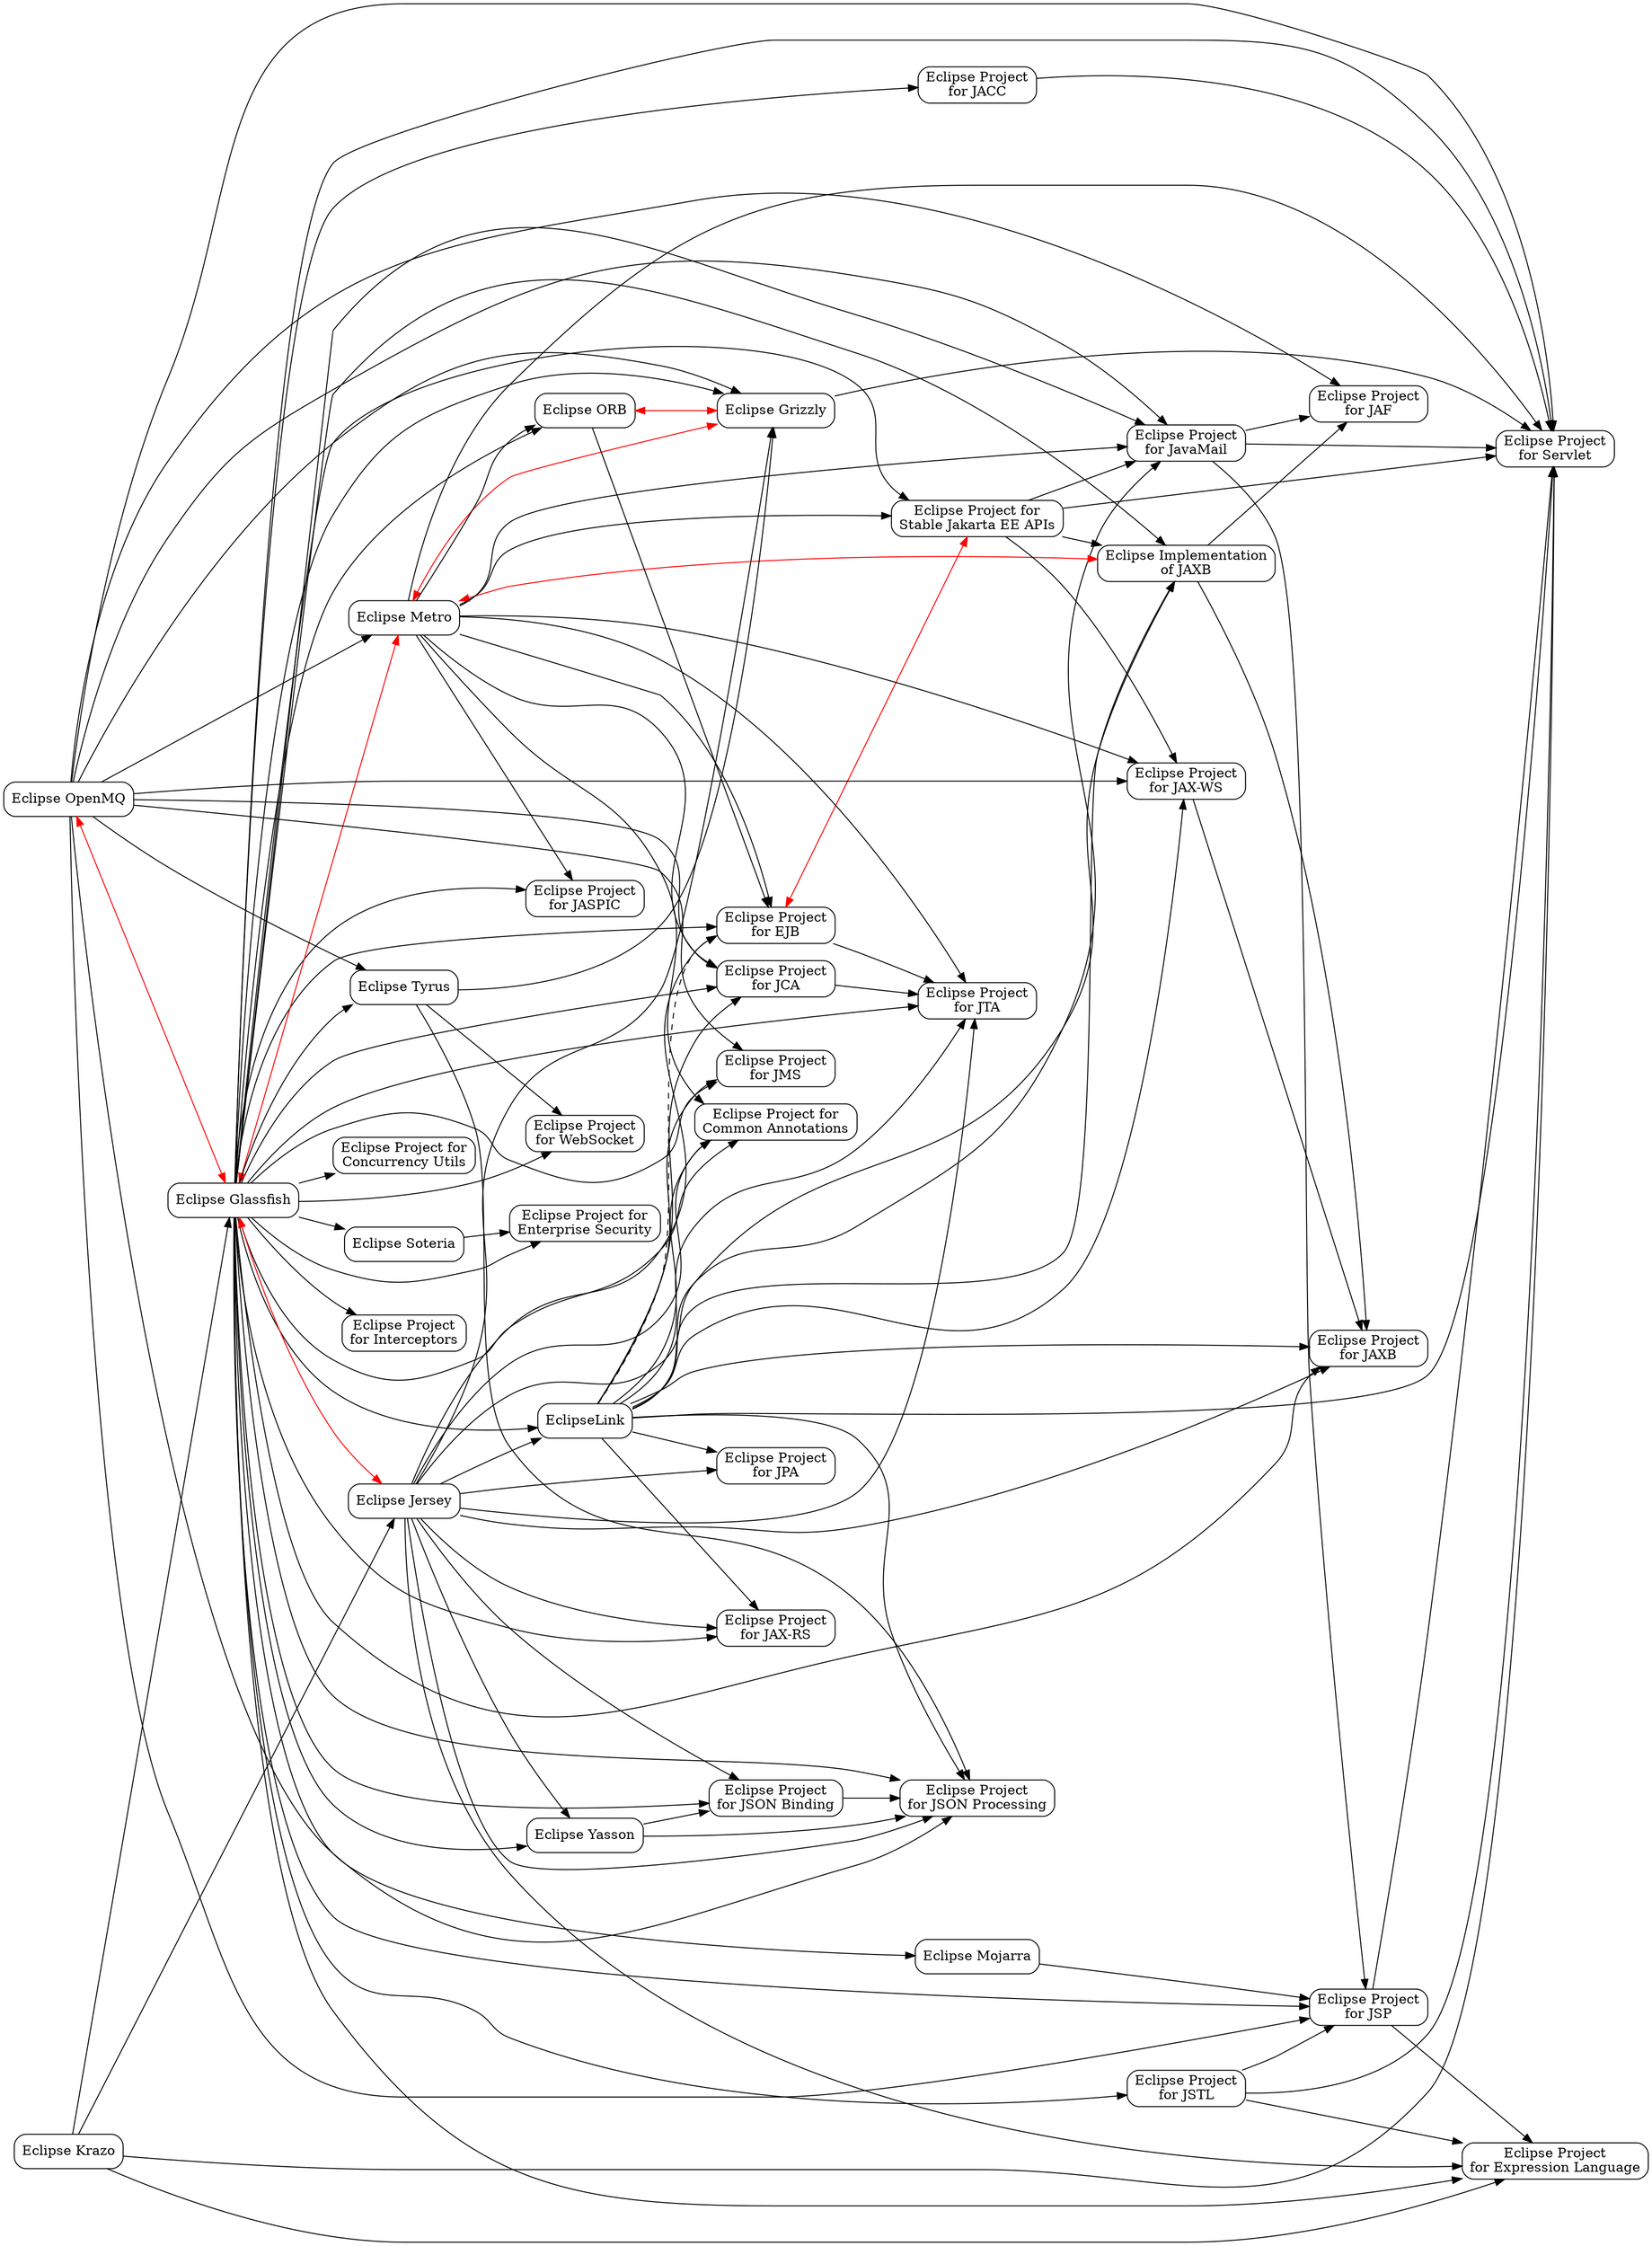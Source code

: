 /********************************************************************************
 * Copyright (c) 2018 Contributors to the Eclipse Foundation
 * 
 * See the NOTICE file(s) distributed with this work for additional
 * information regarding copyright ownership.
 * 
 * This program and the accompanying materials are made available under the
 * terms of the Eclipse Distribution License v. 1.0 which is available at
 * http://www.eclipse.org/org/documents/edl-v10.php.
 * 
 * SPDX-License-Identifier: BSD-3-Clause
 ********************************************************************************/

// This file defines a graph of the relationship between the
// EE4J Projects that make up Jakarta EE.
//
// Render using Graphviz.
// e.g. 
// > dot dependencies.dot -Tsvg > dependencies.svg
//

digraph G {
	rankdir=LR;
	rank=same;

	// Eclipse project nodes
	// Projects that provide definitions or implementations of the
	// specifications go here. All nodes that represent
	// projects are prefixed with "project_"
	
	node[ shape=box, style="rounded" ]
	project_glassfish[ label="Eclipse Glassfish", URL="https://projects.eclipse.org/projects/ee4j.glassfish" ];
	project_ca[ label="Eclipse Project for\nCommon Annotations", URL="https://projects.eclipse.org/projects/ee4j.ca" ];
	project_cu[ label="Eclipse Project for\nConcurrency Utils", URL="https://projects.eclipse.org/projects/ee4j.cu" ];
	project_eclipselink[ label="EclipseLink", URL="https://projects.eclipse.org/projects/ee4j.eclipselink" ];
	project_ejb[ label="Eclipse Project\nfor EJB", URL="https://projects.eclipse.org/projects/ee4j.ejb" ];
	project_el[ label="Eclipse Project\nfor Expression Language", URL="https://projects.eclipse.org/projects/ee4j.el" ];
	project_es[ label="Eclipse Project for\nEnterprise Security", URL="https://projects.eclipse.org/projects/ee4j.es/" ];
	project_grizzly[ label="Eclipse Grizzly", URL="https://projects.eclipse.org/projects/ee4j.grizzly" ];
	project_interceptors[ label="Eclipse Project\nfor Interceptors", URL="https://projects.eclipse.org/projects/ee4j.interceptors" ];
	project_jacc[label="Eclipse Project\nfor JACC", URL="https://projects.eclipse.org/projects/ee4j.jacc" ];
	project_jaf[ label="Eclipse Project\nfor JAF", URL="https://projects.eclipse.org/projects/ee4j.jaf" ];
	project_javamail[ label="Eclipse Project\nfor JavaMail", URL="https://projects.eclipse.org/projects/ee4j.javamail" ];
	project_jaspic[label="Eclipse Project\nfor JASPIC", URL="https://projects.eclipse.org/projects/ee4j.jaspic" ];
	project_jaxb[ label="Eclipse Project\nfor JAXB", URL="https://projects.eclipse.org/projects/ee4j.jaxb" ];
	project_jaxb_impl[ label="Eclipse Implementation\nof JAXB", URL="https://projects.eclipse.org/projects/ee4j.jaxb-impl" ];
	project_jaxrs[ label="Eclipse Project\nfor JAX-RS", URL="https://projects.eclipse.org/projects/ee4j.jaxrs" ];
	project_jaxws[ label="Eclipse Project\nfor JAX-WS", URL="https://projects.eclipse.org/projects/ee4j.jaxws" ];
	project_jca[ label="Eclipse Project\nfor JCA", URL="https://projects.eclipse.org/projects/ee4j.jca" ];
	project_jersey[ label="Eclipse Jersey", URL="https://projects.eclipse.org/projects/ee4j.jersey" ];
	project_jms[ label="Eclipse Project\nfor JMS", URL="https://projects.eclipse.org/projects/ee4j.jms" ];
	project_jpa[ label="Eclipse Project\nfor JPA", URL="https://projects.eclipse.org/projects/ee4j.jpa" ]
	project_jsonp[ label="Eclipse Project\nfor JSON Processing", URL="https://projects.eclipse.org/projects/ee4j.jsonp" ];
	project_jsonb[ label="Eclipse Project\nfor JSON Binding", URL="https://projects.eclipse.org/projects/ee4j.jsonb" ];
	project_yasson[ label="Eclipse Yasson", URL="https://projects.eclipse.org/projects/ee4j.yasson" ];
	project_jsp[ label="Eclipse Project\nfor JSP", URL="https://projects.eclipse.org/projects/ee4j.jsp" ];
	project_jstl[ label="Eclipse Project\nfor JSTL", URL="https://projects.eclipse.org/projects/ee4j.jstl"  ];
	project_jta[ label="Eclipse Project\nfor JTA", URL="https://projects.eclipse.org/projects/ee4j.jta" ];
	project_metro[ label="Eclipse Metro", URL="https://projects.eclipse.org/projects/ee4j.metro" ];
	project_mojarra[ label="Eclipse Mojarra", URL="https://projects.eclipse.org/projects/ee4j.mojarra" ];
	project_openmq[ label="Eclipse OpenMQ", URL="https://projects.eclipse.org/projects/ee4j.openmq" ];
	project_orb[ label="Eclipse ORB", URL="https://projects.eclipse.org/projects/ee4j.orb" ];
	project_krazo[ label="Eclipse Krazo", URL="https://projects.eclipse.org/projects/ee4j.krazo" ];
	project_soteria[ label="Eclipse Soteria", URL="https://projects.eclipse.org/projects/ee4j.soteria" ];
	project_stable[ label="Eclipse Project for\nStable Jakarta EE APIs", URL="https://projects.eclipse.org/projects/ee4j.jakartaee-stable" ];
	project_servlet[ label="Eclipse Project\nfor Servlet", URL="https://projects.eclipse.org/projects/ee4j.servlet" ];
	project_tyrus[ label="Eclipse Tyrus", URL="https://projects.eclipse.org/projects/ee4j.tyrus" ];
	project_websocket[ label="Eclipse Project\nfor WebSocket", URL="https://projects.eclipse.org/projects/ee4j.websocket" ];

	// Compile time sependencies between projects.
	// e.g. EJB requires Interceptors, JTA, ...
	edge[ style="solid" ];

	// Mojarra
	project_mojarra -> project_jsp;

	// JSONB
	project_jsonb -> project_jsonp;

	// Yasson
	project_yasson -> project_jsonb;
	project_yasson -> project_jsonp;

	// Soteria
	project_soteria -> project_es;

	// Javamail
	project_javamail -> project_jaf;
	project_javamail -> project_jsp;
	project_javamail -> project_servlet;

	// GlassFish
	project_glassfish -> project_ca;
	project_glassfish -> project_cu;
	project_glassfish -> project_eclipselink;
	project_glassfish -> project_ejb;
	project_glassfish -> project_el;
	project_glassfish -> project_es;
	project_glassfish -> project_interceptors;
	project_glassfish -> project_jacc;
	project_glassfish -> project_javamail;
	project_glassfish -> project_jaspic;
	project_glassfish -> project_jaxb;
	project_glassfish -> project_jaxb_impl;
	project_glassfish -> project_jaxrs;
	project_glassfish -> project_jca;
	project_glassfish -> project_jms;
	project_glassfish -> project_jsonp;
	project_glassfish -> project_jsonb;
	project_glassfish -> project_yasson;
	project_glassfish -> project_jsp;
	project_glassfish -> project_jstl;
	project_glassfish -> project_mojarra;
	project_glassfish -> project_orb;
	project_glassfish -> project_soteria;
	project_glassfish -> project_stable;
	project_glassfish -> project_servlet;
	project_glassfish -> project_tyrus;
	project_glassfish -> project_websocket;	
	project_glassfish -> project_jta;
	project_glassfish -> project_grizzly;
	
	// EJB
	project_ejb -> project_jta;
	
	// EclipseLink
	project_eclipselink -> project_jpa;
	project_eclipselink -> project_jaxrs;
	project_eclipselink -> project_jaxws;
	project_eclipselink -> project_ca;
	project_eclipselink -> project_jaxb;
	project_eclipselink -> project_jaxb_impl;
	project_eclipselink -> project_jsonp;
	project_eclipselink -> project_jta;
	project_eclipselink -> project_servlet;
	project_eclipselink -> project_jca;
	project_eclipselink -> project_jms;
	project_eclipselink -> project_javamail;

	// JAXRS 
	// no dependencies

	// Jersey
	project_jersey -> project_jaxrs;
	project_jersey -> project_ca;
	project_jersey -> project_jta;
	project_jersey -> project_grizzly;
	project_jersey -> project_jaxb;
	project_jersey -> project_jaxb_impl;
	project_jersey -> project_eclipselink; // Moxy
	project_jersey -> project_jpa;
	project_jersey -> project_ejb;
	project_jersey -> project_el;
	project_jersey -> project_jsonp;
	project_jersey -> project_jsonb;
	project_jersey -> project_yasson;

	// JAXB 
	// no dependencies

	// JAXB implementation
	project_jaxb_impl -> project_jaxb;
	project_jaxb_impl -> project_jaf;

	// JAX-WS
	project_jaxws -> project_jaxb; 

	// Metro
	//	External: com.sun.xml.registry:jaxr-impl, net.java.dev.stax-utils:stax-utils
	project_metro -> project_jaxws;
	project_metro -> project_stable; // jax-rpc, javax.xml.registry:javax.xml.registry-api
	project_metro -> project_ca;
	project_metro -> project_javamail;
	project_metro -> project_jca;
	project_metro -> project_jaspic; // javax.security.auth.message:javax.security.auth.message-api
	project_metro -> project_servlet;
	project_metro -> project_jta;
	project_metro -> project_ejb;
	project_metro -> project_orb; // org.glassfish.gmbal:gmbal, org.glassfish.external:management-api

	// Grizzly
	project_grizzly -> project_servlet;

	// OpenMQ
	project_openmq -> project_metro;
	project_openmq -> project_jms;
	project_openmq -> project_javamail;
	project_openmq -> project_jaf;
	project_openmq -> project_jca;
	project_openmq -> project_servlet;
	project_openmq -> project_jsp;
	project_openmq -> project_jaxws;
	project_openmq -> project_grizzly;
	project_openmq -> project_jsonp;
	project_openmq -> project_tyrus;

	// Eclipse ORB
	project_orb -> project_ejb;

	// Ozark
	project_krazo -> project_servlet;
	project_krazo -> project_jersey;
	project_krazo -> project_el;
	project_krazo -> project_glassfish;

	// JACC
	project_jacc -> project_servlet;

	// JCA
	project_jca -> project_jta;

	// JSP
	project_jsp -> project_servlet;
	project_jsp -> project_el;

	// JSTL
	project_jstl -> project_jsp;
	project_jstl -> project_servlet;
	project_jstl -> project_el;
	
	// Stable
	project_stable -> project_servlet;
	project_stable -> project_javamail;
	project_stable -> project_jaxws;
	project_stable -> project_jaxb_impl;

	// Tyrus
	project_tyrus -> project_websocket;
	project_tyrus -> project_jsonp;
	project_tyrus -> project_grizzly;

	// Circular dependencies
	project_glassfish -> project_metro [dir=both;color=red];
	project_glassfish -> project_jersey [dir=both;color=red];
	project_openmq -> project_glassfish [dir=both;color=red];
	project_orb -> project_grizzly [dir=both;color=red];
	project_metro -> project_grizzly [dir=both;color=red];
	project_metro -> project_jaxb_impl [dir=both; color=red];
	project_ejb -> project_stable [dir=both; color=red];
		
	// Tests dependencies
	edge[ style="dashed" ];
	project_eclipselink -> project_ejb;				
}